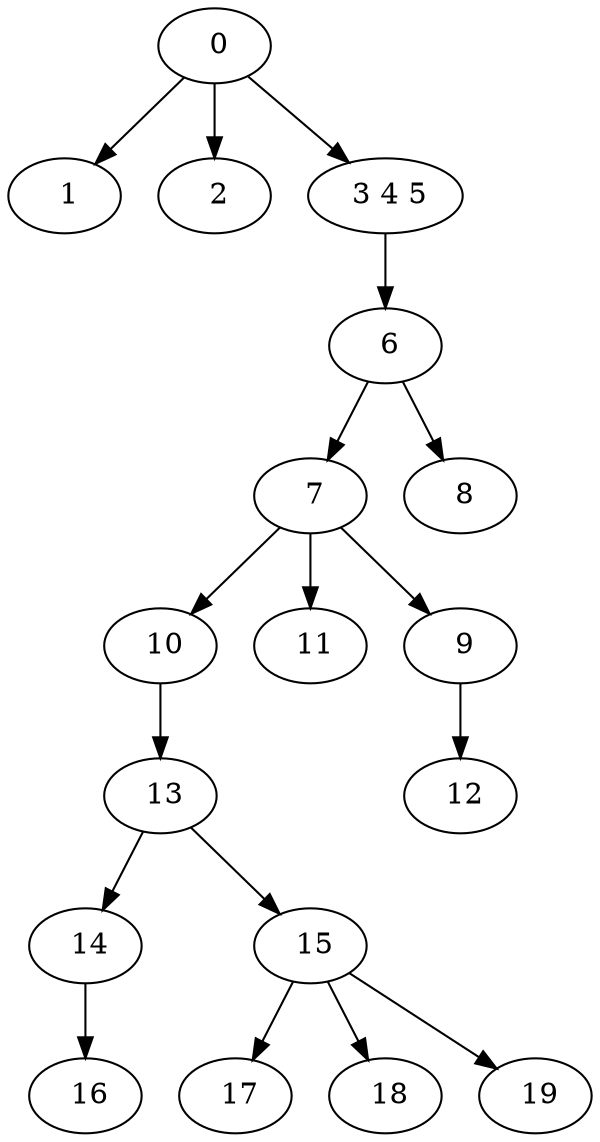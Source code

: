 digraph mytree {
" 0" -> " 1";
" 0" -> " 2";
" 0" -> " 3 4 5";
" 1";
" 2";
" 3 4 5" -> " 6";
" 6" -> " 7";
" 6" -> " 8";
" 7" -> " 10";
" 7" -> " 11";
" 7" -> " 9";
" 10" -> " 13";
" 11";
" 13" -> " 14";
" 13" -> " 15";
" 14" -> " 16";
" 15" -> " 17";
" 15" -> " 18";
" 15" -> " 19";
" 16";
" 17";
" 18";
" 19";
" 8";
" 9" -> " 12";
" 12";
}
